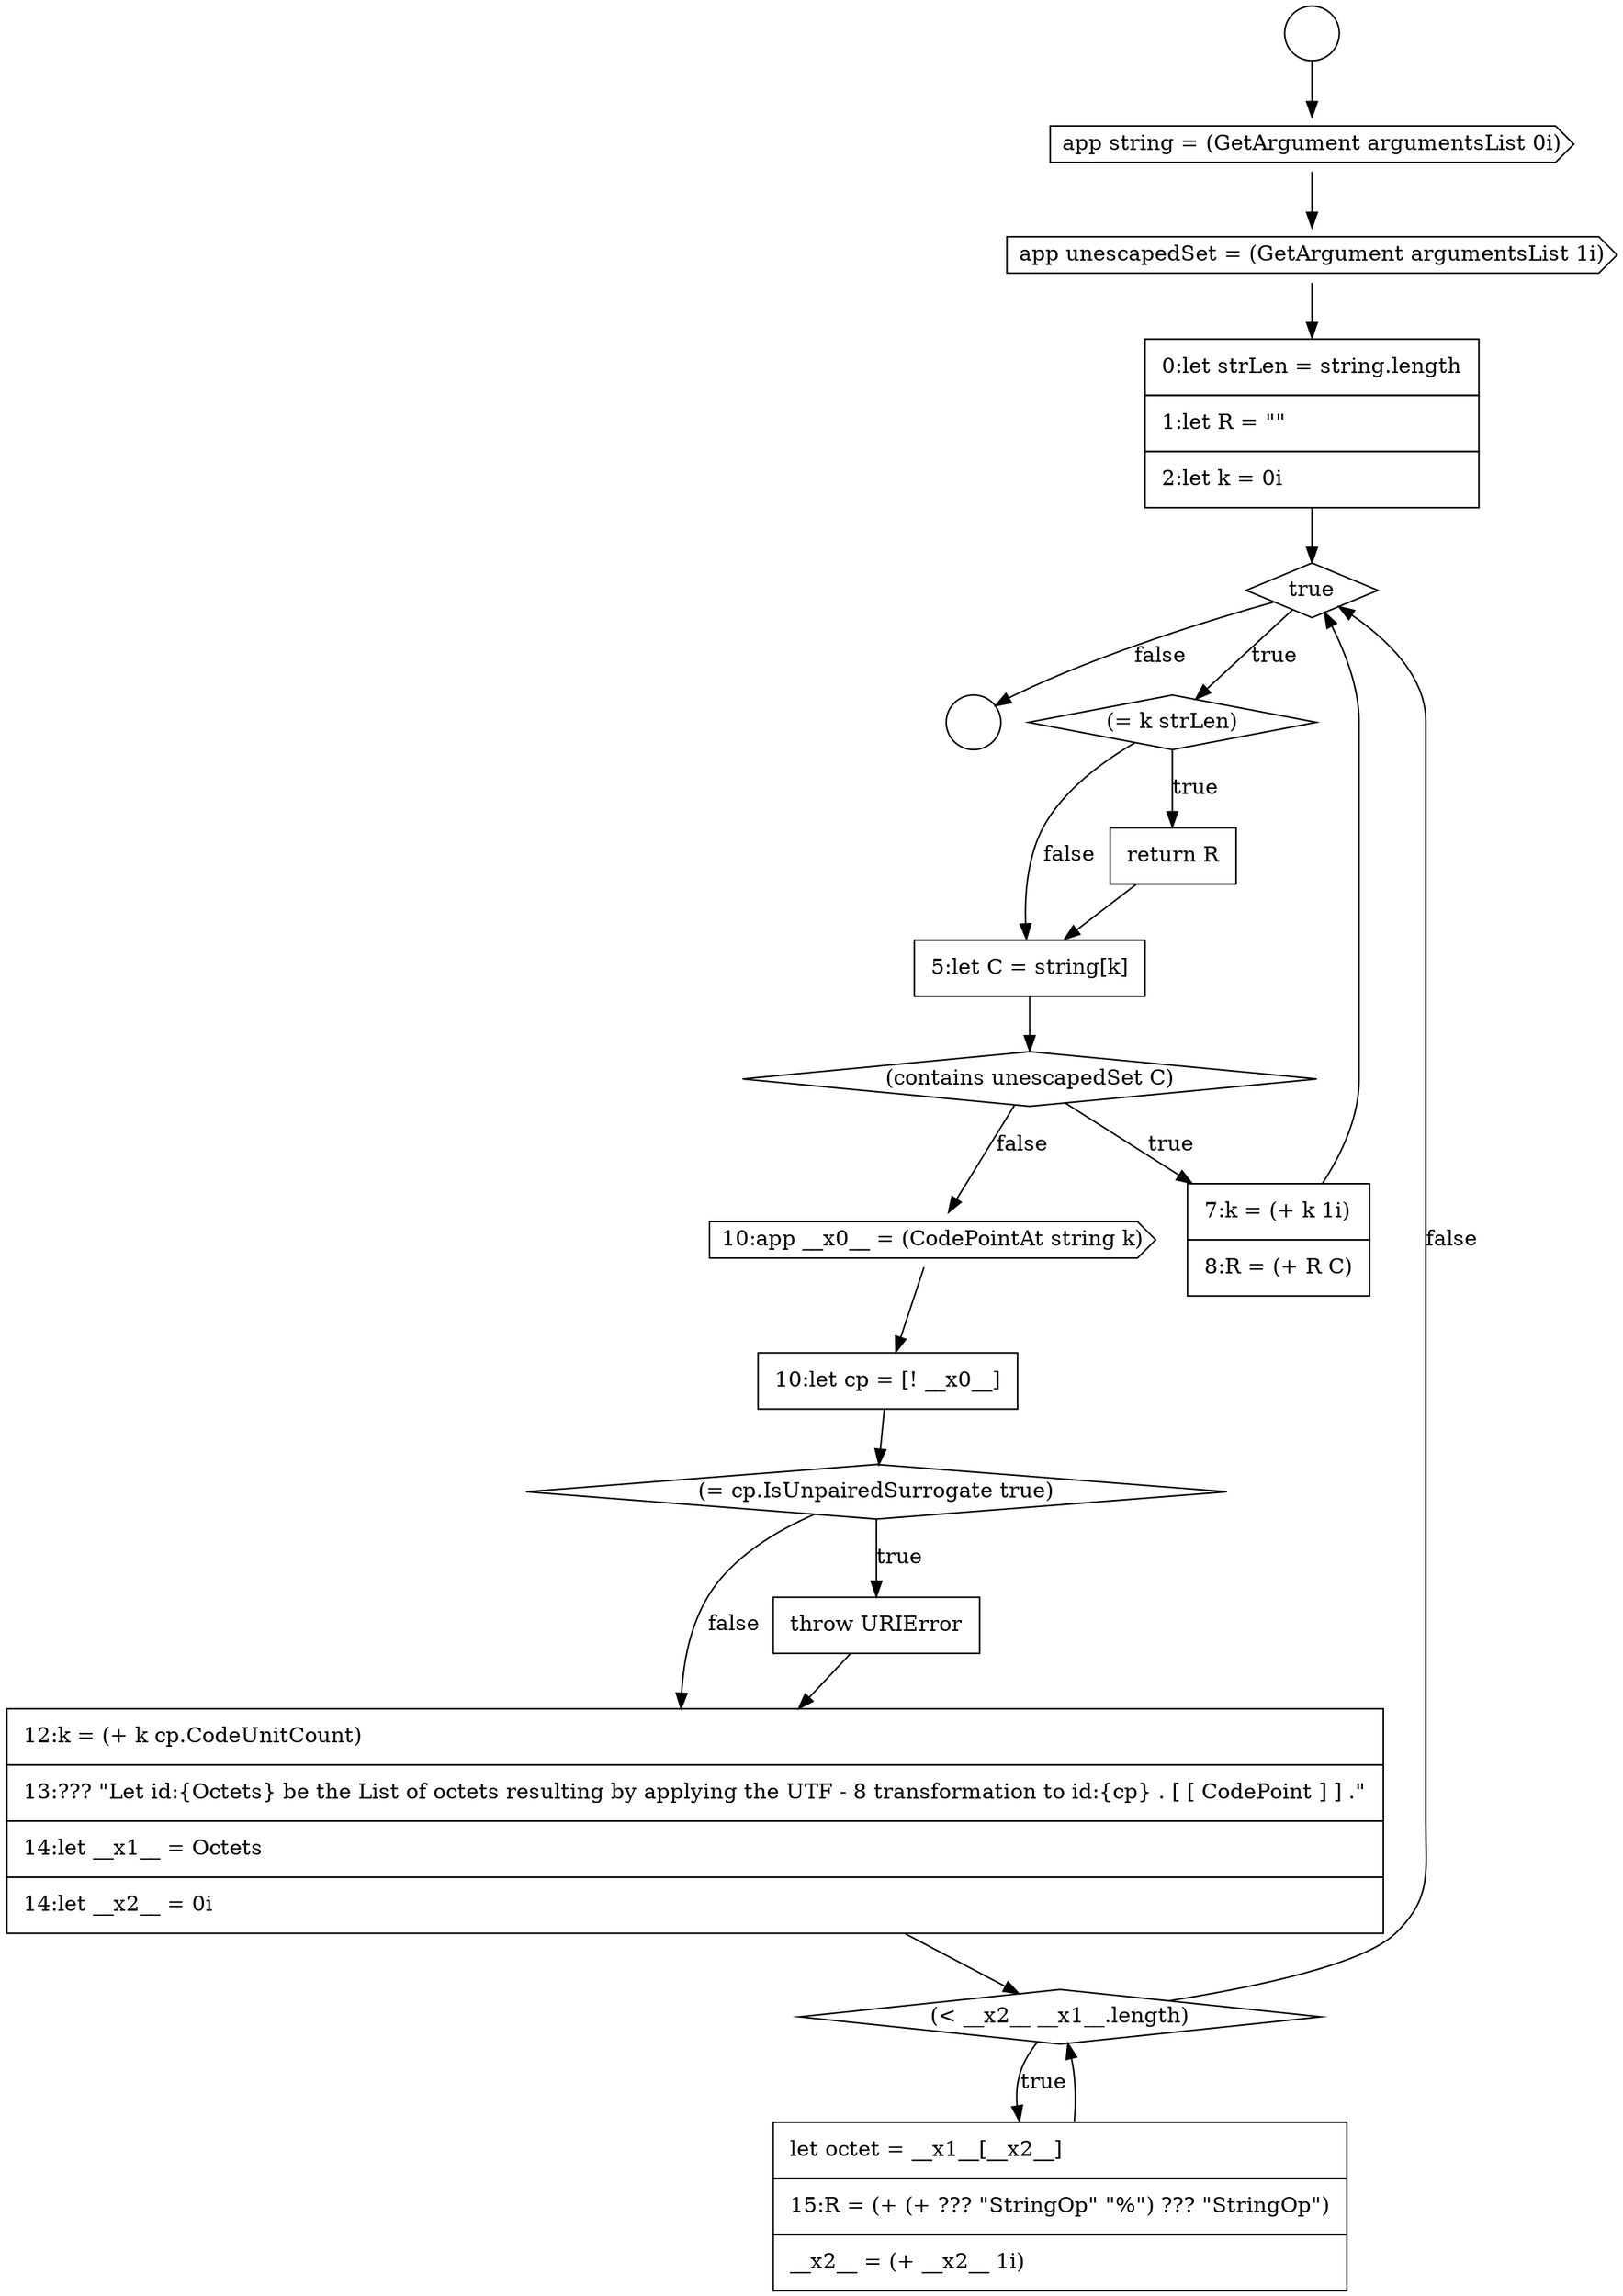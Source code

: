 digraph {
  node11866 [shape=circle label=" " color="black" fillcolor="white" style=filled]
  node11870 [shape=diamond, label=<<font color="black">true</font>> color="black" fillcolor="white" style=filled]
  node11876 [shape=cds, label=<<font color="black">10:app __x0__ = (CodePointAt string k)</font>> color="black" fillcolor="white" style=filled]
  node11865 [shape=circle label=" " color="black" fillcolor="white" style=filled]
  node11877 [shape=none, margin=0, label=<<font color="black">
    <table border="0" cellborder="1" cellspacing="0" cellpadding="10">
      <tr><td align="left">10:let cp = [! __x0__]</td></tr>
    </table>
  </font>> color="black" fillcolor="white" style=filled]
  node11869 [shape=none, margin=0, label=<<font color="black">
    <table border="0" cellborder="1" cellspacing="0" cellpadding="10">
      <tr><td align="left">0:let strLen = string.length</td></tr>
      <tr><td align="left">1:let R = &quot;&quot;</td></tr>
      <tr><td align="left">2:let k = 0i</td></tr>
    </table>
  </font>> color="black" fillcolor="white" style=filled]
  node11873 [shape=none, margin=0, label=<<font color="black">
    <table border="0" cellborder="1" cellspacing="0" cellpadding="10">
      <tr><td align="left">5:let C = string[k]</td></tr>
    </table>
  </font>> color="black" fillcolor="white" style=filled]
  node11878 [shape=diamond, label=<<font color="black">(= cp.IsUnpairedSurrogate true)</font>> color="black" fillcolor="white" style=filled]
  node11868 [shape=cds, label=<<font color="black">app unescapedSet = (GetArgument argumentsList 1i)</font>> color="black" fillcolor="white" style=filled]
  node11874 [shape=diamond, label=<<font color="black">(contains unescapedSet C)</font>> color="black" fillcolor="white" style=filled]
  node11872 [shape=none, margin=0, label=<<font color="black">
    <table border="0" cellborder="1" cellspacing="0" cellpadding="10">
      <tr><td align="left">return R</td></tr>
    </table>
  </font>> color="black" fillcolor="white" style=filled]
  node11867 [shape=cds, label=<<font color="black">app string = (GetArgument argumentsList 0i)</font>> color="black" fillcolor="white" style=filled]
  node11871 [shape=diamond, label=<<font color="black">(= k strLen)</font>> color="black" fillcolor="white" style=filled]
  node11875 [shape=none, margin=0, label=<<font color="black">
    <table border="0" cellborder="1" cellspacing="0" cellpadding="10">
      <tr><td align="left">7:k = (+ k 1i)</td></tr>
      <tr><td align="left">8:R = (+ R C)</td></tr>
    </table>
  </font>> color="black" fillcolor="white" style=filled]
  node11880 [shape=none, margin=0, label=<<font color="black">
    <table border="0" cellborder="1" cellspacing="0" cellpadding="10">
      <tr><td align="left">12:k = (+ k cp.CodeUnitCount)</td></tr>
      <tr><td align="left">13:??? &quot;Let id:{Octets} be the List of octets resulting by applying the UTF - 8 transformation to id:{cp} . [ [ CodePoint ] ] .&quot;</td></tr>
      <tr><td align="left">14:let __x1__ = Octets</td></tr>
      <tr><td align="left">14:let __x2__ = 0i</td></tr>
    </table>
  </font>> color="black" fillcolor="white" style=filled]
  node11881 [shape=diamond, label=<<font color="black">(&lt; __x2__ __x1__.length)</font>> color="black" fillcolor="white" style=filled]
  node11882 [shape=none, margin=0, label=<<font color="black">
    <table border="0" cellborder="1" cellspacing="0" cellpadding="10">
      <tr><td align="left">let octet = __x1__[__x2__]</td></tr>
      <tr><td align="left">15:R = (+ (+ ??? &quot;StringOp&quot; &quot;%&quot;) ??? &quot;StringOp&quot;)</td></tr>
      <tr><td align="left">__x2__ = (+ __x2__ 1i)</td></tr>
    </table>
  </font>> color="black" fillcolor="white" style=filled]
  node11879 [shape=none, margin=0, label=<<font color="black">
    <table border="0" cellborder="1" cellspacing="0" cellpadding="10">
      <tr><td align="left">throw URIError</td></tr>
    </table>
  </font>> color="black" fillcolor="white" style=filled]
  node11880 -> node11881 [ color="black"]
  node11867 -> node11868 [ color="black"]
  node11877 -> node11878 [ color="black"]
  node11869 -> node11870 [ color="black"]
  node11865 -> node11867 [ color="black"]
  node11878 -> node11879 [label=<<font color="black">true</font>> color="black"]
  node11878 -> node11880 [label=<<font color="black">false</font>> color="black"]
  node11882 -> node11881 [ color="black"]
  node11872 -> node11873 [ color="black"]
  node11868 -> node11869 [ color="black"]
  node11873 -> node11874 [ color="black"]
  node11871 -> node11872 [label=<<font color="black">true</font>> color="black"]
  node11871 -> node11873 [label=<<font color="black">false</font>> color="black"]
  node11870 -> node11871 [label=<<font color="black">true</font>> color="black"]
  node11870 -> node11866 [label=<<font color="black">false</font>> color="black"]
  node11876 -> node11877 [ color="black"]
  node11874 -> node11875 [label=<<font color="black">true</font>> color="black"]
  node11874 -> node11876 [label=<<font color="black">false</font>> color="black"]
  node11879 -> node11880 [ color="black"]
  node11881 -> node11882 [label=<<font color="black">true</font>> color="black"]
  node11881 -> node11870 [label=<<font color="black">false</font>> color="black"]
  node11875 -> node11870 [ color="black"]
}
